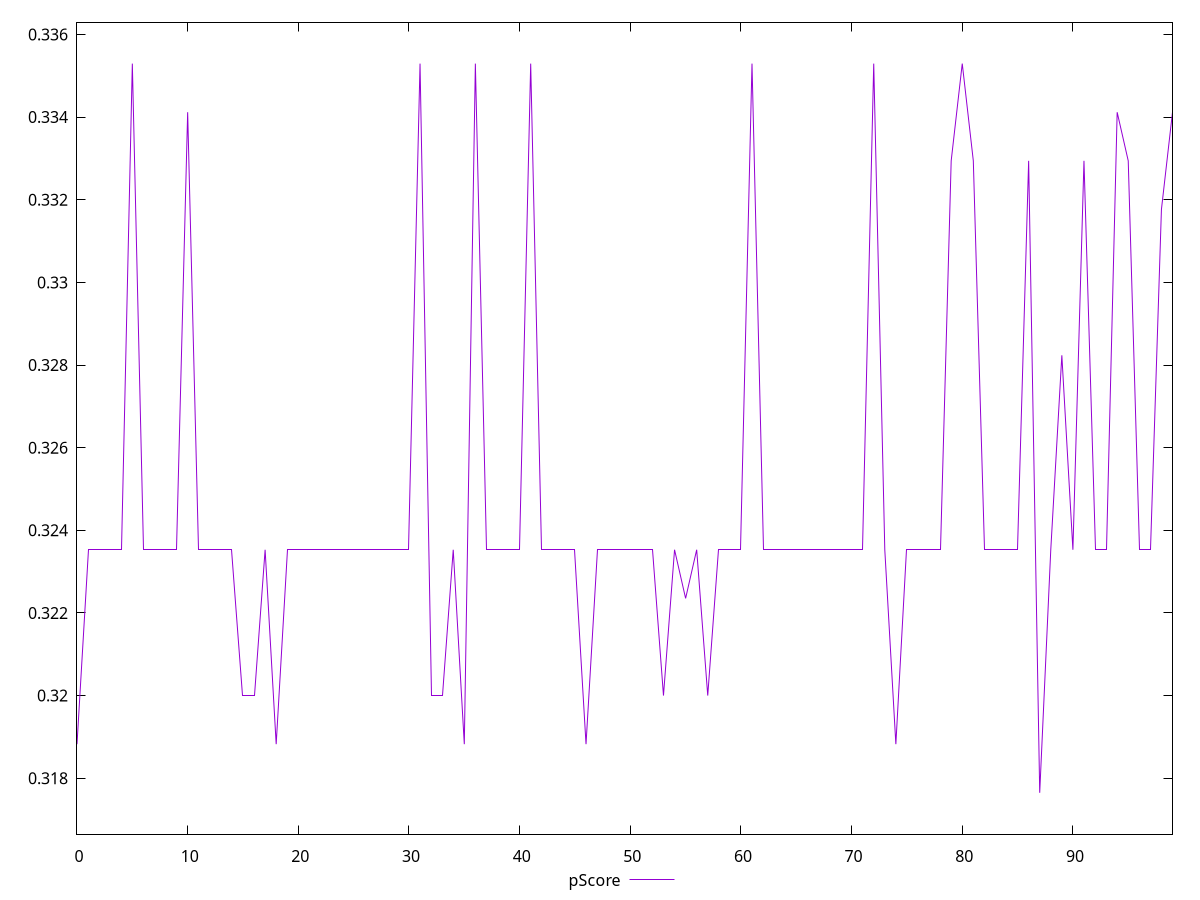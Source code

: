 reset

$pScore <<EOF
0 0.31882352941176473
1 0.32352941176470584
2 0.32352941176470584
3 0.32352941176470584
4 0.32352941176470584
5 0.33529411764705885
6 0.32352941176470584
7 0.32352941176470584
8 0.32352941176470584
9 0.32352941176470584
10 0.3341176470588235
11 0.32352941176470584
12 0.32352941176470584
13 0.32352941176470584
14 0.32352941176470584
15 0.32
16 0.32
17 0.32352941176470584
18 0.31882352941176473
19 0.32352941176470584
20 0.32352941176470584
21 0.32352941176470584
22 0.32352941176470584
23 0.32352941176470584
24 0.32352941176470584
25 0.32352941176470584
26 0.32352941176470584
27 0.32352941176470584
28 0.32352941176470584
29 0.32352941176470584
30 0.32352941176470584
31 0.33529411764705885
32 0.32
33 0.32
34 0.32352941176470584
35 0.31882352941176473
36 0.33529411764705885
37 0.32352941176470584
38 0.32352941176470584
39 0.32352941176470584
40 0.32352941176470584
41 0.33529411764705885
42 0.32352941176470584
43 0.32352941176470584
44 0.32352941176470584
45 0.32352941176470584
46 0.31882352941176473
47 0.32352941176470584
48 0.32352941176470584
49 0.32352941176470584
50 0.32352941176470584
51 0.32352941176470584
52 0.32352941176470584
53 0.32
54 0.32352941176470584
55 0.3223529411764706
56 0.32352941176470584
57 0.32
58 0.32352941176470584
59 0.32352941176470584
60 0.32352941176470584
61 0.33529411764705885
62 0.32352941176470584
63 0.32352941176470584
64 0.32352941176470584
65 0.32352941176470584
66 0.32352941176470584
67 0.32352941176470584
68 0.32352941176470584
69 0.32352941176470584
70 0.32352941176470584
71 0.32352941176470584
72 0.33529411764705885
73 0.32352941176470584
74 0.31882352941176473
75 0.32352941176470584
76 0.32352941176470584
77 0.32352941176470584
78 0.32352941176470584
79 0.33294117647058824
80 0.33529411764705885
81 0.33294117647058824
82 0.32352941176470584
83 0.32352941176470584
84 0.32352941176470584
85 0.32352941176470584
86 0.33294117647058824
87 0.3176470588235294
88 0.32352941176470584
89 0.32823529411764707
90 0.32352941176470584
91 0.33294117647058824
92 0.32352941176470584
93 0.32352941176470584
94 0.3341176470588235
95 0.33294117647058824
96 0.32352941176470584
97 0.32352941176470584
98 0.33176470588235296
99 0.3341176470588235
EOF

set key outside below
set xrange [0:99]
set yrange [0.3166470588235294:0.33629411764705885]
set trange [0.3166470588235294:0.33629411764705885]
set terminal svg size 640, 500 enhanced background rgb 'white'
set output "report_00018_2021-02-10T15-25-16.877Z/unused-javascript/samples/pages+cached+noadtech+nomedia/pScore/values.svg"

plot $pScore title "pScore" with line

reset
